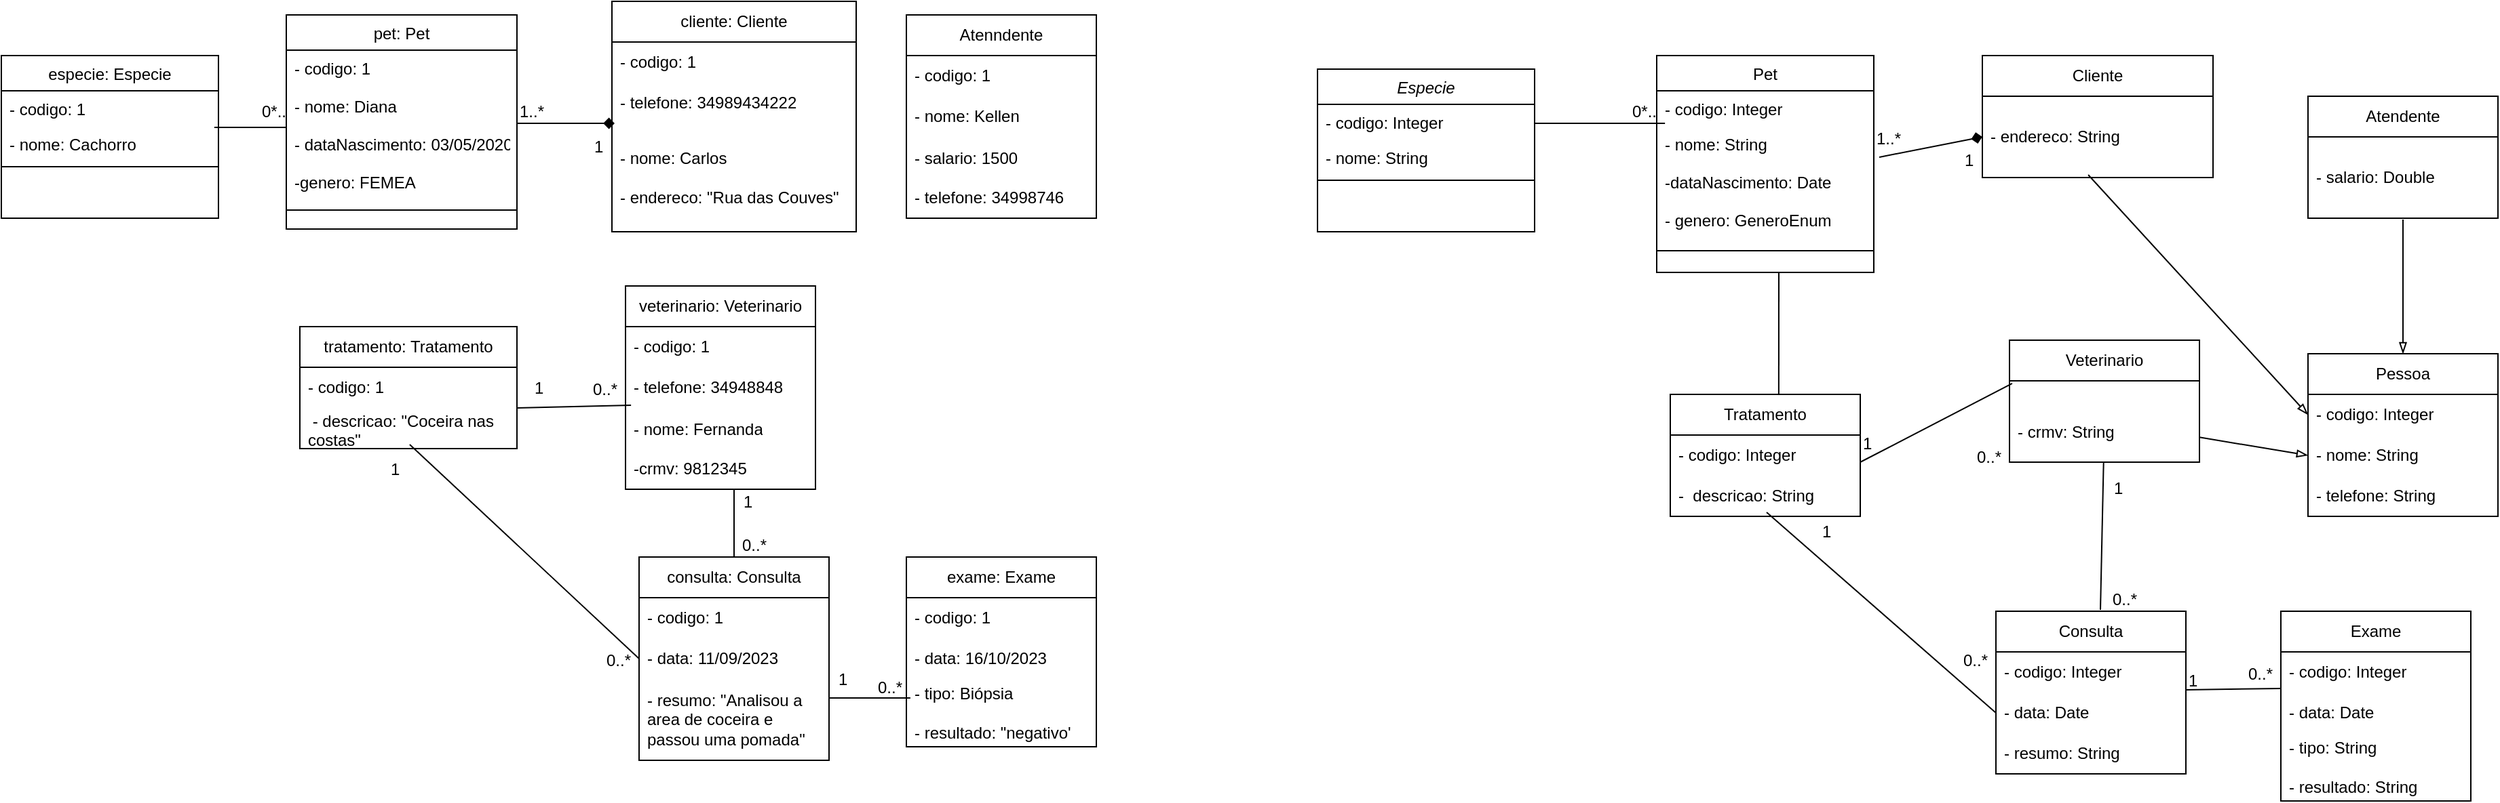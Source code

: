 <mxfile version="24.7.17">
  <diagram id="C5RBs43oDa-KdzZeNtuy" name="Page-1">
    <mxGraphModel dx="2868" dy="1544" grid="1" gridSize="10" guides="1" tooltips="1" connect="1" arrows="1" fold="1" page="1" pageScale="1" pageWidth="827" pageHeight="1169" math="0" shadow="0">
      <root>
        <mxCell id="WIyWlLk6GJQsqaUBKTNV-0" />
        <mxCell id="WIyWlLk6GJQsqaUBKTNV-1" parent="WIyWlLk6GJQsqaUBKTNV-0" />
        <mxCell id="zkfFHV4jXpPFQw0GAbJ--0" value="Especie" style="swimlane;fontStyle=2;align=center;verticalAlign=top;childLayout=stackLayout;horizontal=1;startSize=26;horizontalStack=0;resizeParent=1;resizeLast=0;collapsible=1;marginBottom=0;rounded=0;shadow=0;strokeWidth=1;" parent="WIyWlLk6GJQsqaUBKTNV-1" vertex="1">
          <mxGeometry x="1291" y="340" width="160" height="120" as="geometry">
            <mxRectangle x="230" y="140" width="160" height="26" as="alternateBounds" />
          </mxGeometry>
        </mxCell>
        <mxCell id="zkfFHV4jXpPFQw0GAbJ--1" value="- codigo: Integer " style="text;align=left;verticalAlign=top;spacingLeft=4;spacingRight=4;overflow=hidden;rotatable=0;points=[[0,0.5],[1,0.5]];portConstraint=eastwest;" parent="zkfFHV4jXpPFQw0GAbJ--0" vertex="1">
          <mxGeometry y="26" width="160" height="26" as="geometry" />
        </mxCell>
        <mxCell id="zkfFHV4jXpPFQw0GAbJ--2" value="- nome: String" style="text;align=left;verticalAlign=top;spacingLeft=4;spacingRight=4;overflow=hidden;rotatable=0;points=[[0,0.5],[1,0.5]];portConstraint=eastwest;rounded=0;shadow=0;html=0;" parent="zkfFHV4jXpPFQw0GAbJ--0" vertex="1">
          <mxGeometry y="52" width="160" height="26" as="geometry" />
        </mxCell>
        <mxCell id="zkfFHV4jXpPFQw0GAbJ--4" value="" style="line;html=1;strokeWidth=1;align=left;verticalAlign=middle;spacingTop=-1;spacingLeft=3;spacingRight=3;rotatable=0;labelPosition=right;points=[];portConstraint=eastwest;" parent="zkfFHV4jXpPFQw0GAbJ--0" vertex="1">
          <mxGeometry y="78" width="160" height="8" as="geometry" />
        </mxCell>
        <mxCell id="zkfFHV4jXpPFQw0GAbJ--6" value="Pet" style="swimlane;fontStyle=0;align=center;verticalAlign=top;childLayout=stackLayout;horizontal=1;startSize=26;horizontalStack=0;resizeParent=1;resizeLast=0;collapsible=1;marginBottom=0;rounded=0;shadow=0;strokeWidth=1;" parent="WIyWlLk6GJQsqaUBKTNV-1" vertex="1">
          <mxGeometry x="1541" y="330" width="160" height="160" as="geometry">
            <mxRectangle x="130" y="380" width="160" height="26" as="alternateBounds" />
          </mxGeometry>
        </mxCell>
        <mxCell id="zkfFHV4jXpPFQw0GAbJ--7" value="- codigo: Integer" style="text;align=left;verticalAlign=top;spacingLeft=4;spacingRight=4;overflow=hidden;rotatable=0;points=[[0,0.5],[1,0.5]];portConstraint=eastwest;" parent="zkfFHV4jXpPFQw0GAbJ--6" vertex="1">
          <mxGeometry y="26" width="160" height="26" as="geometry" />
        </mxCell>
        <mxCell id="zkfFHV4jXpPFQw0GAbJ--8" value="- nome: String&#xa;&#xa;-dataNascimento: Date&#xa;&#xa;- genero: GeneroEnum" style="text;align=left;verticalAlign=top;spacingLeft=4;spacingRight=4;overflow=hidden;rotatable=0;points=[[0,0.5],[1,0.5]];portConstraint=eastwest;rounded=0;shadow=0;html=0;" parent="zkfFHV4jXpPFQw0GAbJ--6" vertex="1">
          <mxGeometry y="52" width="160" height="88" as="geometry" />
        </mxCell>
        <mxCell id="zkfFHV4jXpPFQw0GAbJ--9" value="" style="line;html=1;strokeWidth=1;align=left;verticalAlign=middle;spacingTop=-1;spacingLeft=3;spacingRight=3;rotatable=0;labelPosition=right;points=[];portConstraint=eastwest;" parent="zkfFHV4jXpPFQw0GAbJ--6" vertex="1">
          <mxGeometry y="140" width="160" height="8" as="geometry" />
        </mxCell>
        <mxCell id="zkfFHV4jXpPFQw0GAbJ--13" value="pet: Pet" style="swimlane;fontStyle=0;align=center;verticalAlign=top;childLayout=stackLayout;horizontal=1;startSize=26;horizontalStack=0;resizeParent=1;resizeLast=0;collapsible=1;marginBottom=0;rounded=0;shadow=0;strokeWidth=1;" parent="WIyWlLk6GJQsqaUBKTNV-1" vertex="1">
          <mxGeometry x="531" y="300" width="170" height="158" as="geometry">
            <mxRectangle x="340" y="380" width="170" height="26" as="alternateBounds" />
          </mxGeometry>
        </mxCell>
        <mxCell id="zkfFHV4jXpPFQw0GAbJ--14" value="- codigo: 1&#xa;&#xa;- nome: Diana&#xa;&#xa;- dataNascimento: 03/05/2020&#xa;&#xa;-genero: FEMEA" style="text;align=left;verticalAlign=top;spacingLeft=4;spacingRight=4;overflow=hidden;rotatable=0;points=[[0,0.5],[1,0.5]];portConstraint=eastwest;" parent="zkfFHV4jXpPFQw0GAbJ--13" vertex="1">
          <mxGeometry y="26" width="170" height="114" as="geometry" />
        </mxCell>
        <mxCell id="zkfFHV4jXpPFQw0GAbJ--15" value="" style="line;html=1;strokeWidth=1;align=left;verticalAlign=middle;spacingTop=-1;spacingLeft=3;spacingRight=3;rotatable=0;labelPosition=right;points=[];portConstraint=eastwest;" parent="zkfFHV4jXpPFQw0GAbJ--13" vertex="1">
          <mxGeometry y="140" width="170" height="8" as="geometry" />
        </mxCell>
        <mxCell id="zkfFHV4jXpPFQw0GAbJ--17" value="especie: Especie" style="swimlane;fontStyle=0;align=center;verticalAlign=top;childLayout=stackLayout;horizontal=1;startSize=26;horizontalStack=0;resizeParent=1;resizeLast=0;collapsible=1;marginBottom=0;rounded=0;shadow=0;strokeWidth=1;" parent="WIyWlLk6GJQsqaUBKTNV-1" vertex="1">
          <mxGeometry x="321" y="330" width="160" height="120" as="geometry">
            <mxRectangle x="550" y="140" width="160" height="26" as="alternateBounds" />
          </mxGeometry>
        </mxCell>
        <mxCell id="zkfFHV4jXpPFQw0GAbJ--18" value="- codigo: 1" style="text;align=left;verticalAlign=top;spacingLeft=4;spacingRight=4;overflow=hidden;rotatable=0;points=[[0,0.5],[1,0.5]];portConstraint=eastwest;" parent="zkfFHV4jXpPFQw0GAbJ--17" vertex="1">
          <mxGeometry y="26" width="160" height="26" as="geometry" />
        </mxCell>
        <mxCell id="zkfFHV4jXpPFQw0GAbJ--19" value="- nome: Cachorro" style="text;align=left;verticalAlign=top;spacingLeft=4;spacingRight=4;overflow=hidden;rotatable=0;points=[[0,0.5],[1,0.5]];portConstraint=eastwest;rounded=0;shadow=0;html=0;" parent="zkfFHV4jXpPFQw0GAbJ--17" vertex="1">
          <mxGeometry y="52" width="160" height="26" as="geometry" />
        </mxCell>
        <mxCell id="zkfFHV4jXpPFQw0GAbJ--23" value="" style="line;html=1;strokeWidth=1;align=left;verticalAlign=middle;spacingTop=-1;spacingLeft=3;spacingRight=3;rotatable=0;labelPosition=right;points=[];portConstraint=eastwest;" parent="zkfFHV4jXpPFQw0GAbJ--17" vertex="1">
          <mxGeometry y="78" width="160" height="8" as="geometry" />
        </mxCell>
        <mxCell id="akVVTmRAwVwX4ofUZlia-5" value="" style="endArrow=none;html=1;rounded=0;entryX=0.038;entryY=0.923;entryDx=0;entryDy=0;entryPerimeter=0;" edge="1" parent="WIyWlLk6GJQsqaUBKTNV-1" target="zkfFHV4jXpPFQw0GAbJ--7">
          <mxGeometry width="50" height="50" relative="1" as="geometry">
            <mxPoint x="1451" y="380" as="sourcePoint" />
            <mxPoint x="1551" y="380" as="targetPoint" />
          </mxGeometry>
        </mxCell>
        <mxCell id="akVVTmRAwVwX4ofUZlia-6" value="0*.." style="resizable=0;align=left;verticalAlign=bottom;labelBackgroundColor=none;fontSize=12;" connectable="0" vertex="1" parent="WIyWlLk6GJQsqaUBKTNV-1">
          <mxGeometry x="1521" y="380" as="geometry" />
        </mxCell>
        <mxCell id="akVVTmRAwVwX4ofUZlia-7" value="Cliente" style="swimlane;fontStyle=0;childLayout=stackLayout;horizontal=1;startSize=30;horizontalStack=0;resizeParent=1;resizeParentMax=0;resizeLast=0;collapsible=1;marginBottom=0;whiteSpace=wrap;html=1;" vertex="1" parent="WIyWlLk6GJQsqaUBKTNV-1">
          <mxGeometry x="1781" y="330" width="170" height="90" as="geometry" />
        </mxCell>
        <mxCell id="akVVTmRAwVwX4ofUZlia-10" value="&lt;div&gt;- endereco: String&lt;/div&gt;" style="text;strokeColor=none;fillColor=none;align=left;verticalAlign=middle;spacingLeft=4;spacingRight=4;overflow=hidden;points=[[0,0.5],[1,0.5]];portConstraint=eastwest;rotatable=0;whiteSpace=wrap;html=1;" vertex="1" parent="akVVTmRAwVwX4ofUZlia-7">
          <mxGeometry y="30" width="170" height="60" as="geometry" />
        </mxCell>
        <mxCell id="akVVTmRAwVwX4ofUZlia-12" value="cliente: Cliente" style="swimlane;fontStyle=0;childLayout=stackLayout;horizontal=1;startSize=30;horizontalStack=0;resizeParent=1;resizeParentMax=0;resizeLast=0;collapsible=1;marginBottom=0;whiteSpace=wrap;html=1;" vertex="1" parent="WIyWlLk6GJQsqaUBKTNV-1">
          <mxGeometry x="771" y="290" width="180" height="170" as="geometry" />
        </mxCell>
        <mxCell id="akVVTmRAwVwX4ofUZlia-13" value="- codigo: 1" style="text;strokeColor=none;fillColor=none;align=left;verticalAlign=middle;spacingLeft=4;spacingRight=4;overflow=hidden;points=[[0,0.5],[1,0.5]];portConstraint=eastwest;rotatable=0;whiteSpace=wrap;html=1;" vertex="1" parent="akVVTmRAwVwX4ofUZlia-12">
          <mxGeometry y="30" width="180" height="30" as="geometry" />
        </mxCell>
        <mxCell id="akVVTmRAwVwX4ofUZlia-14" value="- telefone: 34989434222" style="text;strokeColor=none;fillColor=none;align=left;verticalAlign=middle;spacingLeft=4;spacingRight=4;overflow=hidden;points=[[0,0.5],[1,0.5]];portConstraint=eastwest;rotatable=0;whiteSpace=wrap;html=1;" vertex="1" parent="akVVTmRAwVwX4ofUZlia-12">
          <mxGeometry y="60" width="180" height="30" as="geometry" />
        </mxCell>
        <mxCell id="akVVTmRAwVwX4ofUZlia-15" value="- nome: Carlos&lt;div&gt;&lt;br&gt;&lt;/div&gt;&lt;div&gt;- endereco: &quot;Rua das Couves&quot;&lt;/div&gt;" style="text;strokeColor=none;fillColor=none;align=left;verticalAlign=middle;spacingLeft=4;spacingRight=4;overflow=hidden;points=[[0,0.5],[1,0.5]];portConstraint=eastwest;rotatable=0;whiteSpace=wrap;html=1;" vertex="1" parent="akVVTmRAwVwX4ofUZlia-12">
          <mxGeometry y="90" width="180" height="80" as="geometry" />
        </mxCell>
        <mxCell id="akVVTmRAwVwX4ofUZlia-21" value="1..*" style="resizable=0;align=left;verticalAlign=bottom;labelBackgroundColor=none;fontSize=12;" connectable="0" vertex="1" parent="WIyWlLk6GJQsqaUBKTNV-1">
          <mxGeometry x="1701" y="400" as="geometry" />
        </mxCell>
        <mxCell id="akVVTmRAwVwX4ofUZlia-22" value="1" style="resizable=0;align=left;verticalAlign=bottom;labelBackgroundColor=none;fontSize=12;" connectable="0" vertex="1" parent="WIyWlLk6GJQsqaUBKTNV-1">
          <mxGeometry x="1481" y="400" as="geometry">
            <mxPoint x="285" y="16" as="offset" />
          </mxGeometry>
        </mxCell>
        <mxCell id="akVVTmRAwVwX4ofUZlia-23" value="" style="endArrow=none;html=1;rounded=0;entryX=1.025;entryY=0.261;entryDx=0;entryDy=0;entryPerimeter=0;startArrow=diamond;startFill=1;exitX=0;exitY=0.5;exitDx=0;exitDy=0;" edge="1" parent="WIyWlLk6GJQsqaUBKTNV-1" source="akVVTmRAwVwX4ofUZlia-10" target="zkfFHV4jXpPFQw0GAbJ--8">
          <mxGeometry width="50" height="50" relative="1" as="geometry">
            <mxPoint x="1781" y="375" as="sourcePoint" />
            <mxPoint x="1751" y="340" as="targetPoint" />
          </mxGeometry>
        </mxCell>
        <mxCell id="akVVTmRAwVwX4ofUZlia-24" value="Tratamento" style="swimlane;fontStyle=0;childLayout=stackLayout;horizontal=1;startSize=30;horizontalStack=0;resizeParent=1;resizeParentMax=0;resizeLast=0;collapsible=1;marginBottom=0;whiteSpace=wrap;html=1;" vertex="1" parent="WIyWlLk6GJQsqaUBKTNV-1">
          <mxGeometry x="1551" y="580" width="140" height="90" as="geometry" />
        </mxCell>
        <mxCell id="akVVTmRAwVwX4ofUZlia-25" value="- codigo: Integer" style="text;strokeColor=none;fillColor=none;align=left;verticalAlign=middle;spacingLeft=4;spacingRight=4;overflow=hidden;points=[[0,0.5],[1,0.5]];portConstraint=eastwest;rotatable=0;whiteSpace=wrap;html=1;" vertex="1" parent="akVVTmRAwVwX4ofUZlia-24">
          <mxGeometry y="30" width="140" height="30" as="geometry" />
        </mxCell>
        <mxCell id="akVVTmRAwVwX4ofUZlia-26" value="-&amp;nbsp; descricao: String" style="text;strokeColor=none;fillColor=none;align=left;verticalAlign=middle;spacingLeft=4;spacingRight=4;overflow=hidden;points=[[0,0.5],[1,0.5]];portConstraint=eastwest;rotatable=0;whiteSpace=wrap;html=1;" vertex="1" parent="akVVTmRAwVwX4ofUZlia-24">
          <mxGeometry y="60" width="140" height="30" as="geometry" />
        </mxCell>
        <mxCell id="akVVTmRAwVwX4ofUZlia-28" value="tratamento: Tratamento" style="swimlane;fontStyle=0;childLayout=stackLayout;horizontal=1;startSize=30;horizontalStack=0;resizeParent=1;resizeParentMax=0;resizeLast=0;collapsible=1;marginBottom=0;whiteSpace=wrap;html=1;" vertex="1" parent="WIyWlLk6GJQsqaUBKTNV-1">
          <mxGeometry x="541" y="530" width="160" height="90" as="geometry" />
        </mxCell>
        <mxCell id="akVVTmRAwVwX4ofUZlia-29" value="- codigo: 1" style="text;strokeColor=none;fillColor=none;align=left;verticalAlign=middle;spacingLeft=4;spacingRight=4;overflow=hidden;points=[[0,0.5],[1,0.5]];portConstraint=eastwest;rotatable=0;whiteSpace=wrap;html=1;" vertex="1" parent="akVVTmRAwVwX4ofUZlia-28">
          <mxGeometry y="30" width="160" height="30" as="geometry" />
        </mxCell>
        <mxCell id="akVVTmRAwVwX4ofUZlia-30" value="&amp;nbsp;- descricao: &quot;Coceira nas costas&quot;" style="text;strokeColor=none;fillColor=none;align=left;verticalAlign=middle;spacingLeft=4;spacingRight=4;overflow=hidden;points=[[0,0.5],[1,0.5]];portConstraint=eastwest;rotatable=0;whiteSpace=wrap;html=1;" vertex="1" parent="akVVTmRAwVwX4ofUZlia-28">
          <mxGeometry y="60" width="160" height="30" as="geometry" />
        </mxCell>
        <mxCell id="akVVTmRAwVwX4ofUZlia-36" value="" style="endArrow=none;html=1;rounded=0;exitX=0.571;exitY=0;exitDx=0;exitDy=0;exitPerimeter=0;" edge="1" parent="WIyWlLk6GJQsqaUBKTNV-1" source="akVVTmRAwVwX4ofUZlia-24">
          <mxGeometry width="50" height="50" relative="1" as="geometry">
            <mxPoint x="1581" y="540" as="sourcePoint" />
            <mxPoint x="1631" y="490" as="targetPoint" />
          </mxGeometry>
        </mxCell>
        <mxCell id="akVVTmRAwVwX4ofUZlia-37" value="1" style="resizable=0;align=left;verticalAlign=bottom;labelBackgroundColor=none;fontSize=12;" connectable="0" vertex="1" parent="WIyWlLk6GJQsqaUBKTNV-1">
          <mxGeometry x="1691" y="625" as="geometry" />
        </mxCell>
        <mxCell id="akVVTmRAwVwX4ofUZlia-38" value="0..*" style="resizable=0;align=left;verticalAlign=bottom;labelBackgroundColor=none;fontSize=12;" connectable="0" vertex="1" parent="WIyWlLk6GJQsqaUBKTNV-1">
          <mxGeometry x="1851" y="520" as="geometry">
            <mxPoint x="-76" y="115" as="offset" />
          </mxGeometry>
        </mxCell>
        <mxCell id="akVVTmRAwVwX4ofUZlia-39" value="Consulta" style="swimlane;fontStyle=0;childLayout=stackLayout;horizontal=1;startSize=30;horizontalStack=0;resizeParent=1;resizeParentMax=0;resizeLast=0;collapsible=1;marginBottom=0;whiteSpace=wrap;html=1;" vertex="1" parent="WIyWlLk6GJQsqaUBKTNV-1">
          <mxGeometry x="1791" y="740" width="140" height="120" as="geometry" />
        </mxCell>
        <mxCell id="akVVTmRAwVwX4ofUZlia-40" value="- codigo: Integer" style="text;strokeColor=none;fillColor=none;align=left;verticalAlign=middle;spacingLeft=4;spacingRight=4;overflow=hidden;points=[[0,0.5],[1,0.5]];portConstraint=eastwest;rotatable=0;whiteSpace=wrap;html=1;" vertex="1" parent="akVVTmRAwVwX4ofUZlia-39">
          <mxGeometry y="30" width="140" height="30" as="geometry" />
        </mxCell>
        <mxCell id="akVVTmRAwVwX4ofUZlia-41" value="- data: Date" style="text;strokeColor=none;fillColor=none;align=left;verticalAlign=middle;spacingLeft=4;spacingRight=4;overflow=hidden;points=[[0,0.5],[1,0.5]];portConstraint=eastwest;rotatable=0;whiteSpace=wrap;html=1;" vertex="1" parent="akVVTmRAwVwX4ofUZlia-39">
          <mxGeometry y="60" width="140" height="30" as="geometry" />
        </mxCell>
        <mxCell id="akVVTmRAwVwX4ofUZlia-42" value="- resumo: String" style="text;strokeColor=none;fillColor=none;align=left;verticalAlign=middle;spacingLeft=4;spacingRight=4;overflow=hidden;points=[[0,0.5],[1,0.5]];portConstraint=eastwest;rotatable=0;whiteSpace=wrap;html=1;" vertex="1" parent="akVVTmRAwVwX4ofUZlia-39">
          <mxGeometry y="90" width="140" height="30" as="geometry" />
        </mxCell>
        <mxCell id="akVVTmRAwVwX4ofUZlia-43" value="Veterinario" style="swimlane;fontStyle=0;childLayout=stackLayout;horizontal=1;startSize=30;horizontalStack=0;resizeParent=1;resizeParentMax=0;resizeLast=0;collapsible=1;marginBottom=0;whiteSpace=wrap;html=1;" vertex="1" parent="WIyWlLk6GJQsqaUBKTNV-1">
          <mxGeometry x="1801" y="540" width="140" height="90" as="geometry" />
        </mxCell>
        <mxCell id="akVVTmRAwVwX4ofUZlia-46" value="&lt;div&gt;&lt;br&gt;&lt;/div&gt;&lt;div&gt;- crmv: String&amp;nbsp;&lt;/div&gt;" style="text;strokeColor=none;fillColor=none;align=left;verticalAlign=middle;spacingLeft=4;spacingRight=4;overflow=hidden;points=[[0,0.5],[1,0.5]];portConstraint=eastwest;rotatable=0;whiteSpace=wrap;html=1;" vertex="1" parent="akVVTmRAwVwX4ofUZlia-43">
          <mxGeometry y="30" width="140" height="60" as="geometry" />
        </mxCell>
        <mxCell id="akVVTmRAwVwX4ofUZlia-47" value="consulta: Consulta" style="swimlane;fontStyle=0;childLayout=stackLayout;horizontal=1;startSize=30;horizontalStack=0;resizeParent=1;resizeParentMax=0;resizeLast=0;collapsible=1;marginBottom=0;whiteSpace=wrap;html=1;" vertex="1" parent="WIyWlLk6GJQsqaUBKTNV-1">
          <mxGeometry x="791" y="700" width="140" height="150" as="geometry" />
        </mxCell>
        <mxCell id="akVVTmRAwVwX4ofUZlia-48" value="- codigo: 1" style="text;strokeColor=none;fillColor=none;align=left;verticalAlign=middle;spacingLeft=4;spacingRight=4;overflow=hidden;points=[[0,0.5],[1,0.5]];portConstraint=eastwest;rotatable=0;whiteSpace=wrap;html=1;" vertex="1" parent="akVVTmRAwVwX4ofUZlia-47">
          <mxGeometry y="30" width="140" height="30" as="geometry" />
        </mxCell>
        <mxCell id="akVVTmRAwVwX4ofUZlia-49" value="- data: 11/09/2023" style="text;strokeColor=none;fillColor=none;align=left;verticalAlign=middle;spacingLeft=4;spacingRight=4;overflow=hidden;points=[[0,0.5],[1,0.5]];portConstraint=eastwest;rotatable=0;whiteSpace=wrap;html=1;" vertex="1" parent="akVVTmRAwVwX4ofUZlia-47">
          <mxGeometry y="60" width="140" height="30" as="geometry" />
        </mxCell>
        <mxCell id="akVVTmRAwVwX4ofUZlia-50" value="- resumo: &quot;Analisou a area de coceira e passou uma pomada&quot;" style="text;strokeColor=none;fillColor=none;align=left;verticalAlign=middle;spacingLeft=4;spacingRight=4;overflow=hidden;points=[[0,0.5],[1,0.5]];portConstraint=eastwest;rotatable=0;whiteSpace=wrap;html=1;" vertex="1" parent="akVVTmRAwVwX4ofUZlia-47">
          <mxGeometry y="90" width="140" height="60" as="geometry" />
        </mxCell>
        <mxCell id="akVVTmRAwVwX4ofUZlia-51" value="veterinario: Veterinario" style="swimlane;fontStyle=0;childLayout=stackLayout;horizontal=1;startSize=30;horizontalStack=0;resizeParent=1;resizeParentMax=0;resizeLast=0;collapsible=1;marginBottom=0;whiteSpace=wrap;html=1;" vertex="1" parent="WIyWlLk6GJQsqaUBKTNV-1">
          <mxGeometry x="781" y="500" width="140" height="150" as="geometry" />
        </mxCell>
        <mxCell id="akVVTmRAwVwX4ofUZlia-52" value="- codigo: 1" style="text;strokeColor=none;fillColor=none;align=left;verticalAlign=middle;spacingLeft=4;spacingRight=4;overflow=hidden;points=[[0,0.5],[1,0.5]];portConstraint=eastwest;rotatable=0;whiteSpace=wrap;html=1;" vertex="1" parent="akVVTmRAwVwX4ofUZlia-51">
          <mxGeometry y="30" width="140" height="30" as="geometry" />
        </mxCell>
        <mxCell id="akVVTmRAwVwX4ofUZlia-53" value="- telefone: 34948848" style="text;strokeColor=none;fillColor=none;align=left;verticalAlign=middle;spacingLeft=4;spacingRight=4;overflow=hidden;points=[[0,0.5],[1,0.5]];portConstraint=eastwest;rotatable=0;whiteSpace=wrap;html=1;" vertex="1" parent="akVVTmRAwVwX4ofUZlia-51">
          <mxGeometry y="60" width="140" height="30" as="geometry" />
        </mxCell>
        <mxCell id="akVVTmRAwVwX4ofUZlia-54" value="- nome: Fernanda&lt;div&gt;&lt;br&gt;&lt;/div&gt;&lt;div&gt;-crmv: 9812345&lt;/div&gt;" style="text;strokeColor=none;fillColor=none;align=left;verticalAlign=middle;spacingLeft=4;spacingRight=4;overflow=hidden;points=[[0,0.5],[1,0.5]];portConstraint=eastwest;rotatable=0;whiteSpace=wrap;html=1;" vertex="1" parent="akVVTmRAwVwX4ofUZlia-51">
          <mxGeometry y="90" width="140" height="60" as="geometry" />
        </mxCell>
        <mxCell id="akVVTmRAwVwX4ofUZlia-55" value="" style="endArrow=none;html=1;rounded=0;entryX=0.014;entryY=0.033;entryDx=0;entryDy=0;entryPerimeter=0;" edge="1" parent="WIyWlLk6GJQsqaUBKTNV-1" target="akVVTmRAwVwX4ofUZlia-46">
          <mxGeometry width="50" height="50" relative="1" as="geometry">
            <mxPoint x="1691" y="630" as="sourcePoint" />
            <mxPoint x="1741" y="580" as="targetPoint" />
          </mxGeometry>
        </mxCell>
        <mxCell id="akVVTmRAwVwX4ofUZlia-58" value="" style="endArrow=none;html=1;rounded=0;exitX=0.55;exitY=-0.008;exitDx=0;exitDy=0;exitPerimeter=0;" edge="1" parent="WIyWlLk6GJQsqaUBKTNV-1" source="akVVTmRAwVwX4ofUZlia-39" target="akVVTmRAwVwX4ofUZlia-46">
          <mxGeometry width="50" height="50" relative="1" as="geometry">
            <mxPoint x="1864" y="750" as="sourcePoint" />
            <mxPoint x="1911" y="740" as="targetPoint" />
          </mxGeometry>
        </mxCell>
        <mxCell id="akVVTmRAwVwX4ofUZlia-59" value="" style="endArrow=none;html=1;rounded=0;entryX=0;entryY=0.5;entryDx=0;entryDy=0;" edge="1" parent="WIyWlLk6GJQsqaUBKTNV-1" target="akVVTmRAwVwX4ofUZlia-41">
          <mxGeometry width="50" height="50" relative="1" as="geometry">
            <mxPoint x="1622" y="667" as="sourcePoint" />
            <mxPoint x="1771" y="690" as="targetPoint" />
          </mxGeometry>
        </mxCell>
        <mxCell id="akVVTmRAwVwX4ofUZlia-60" value="Exame" style="swimlane;fontStyle=0;childLayout=stackLayout;horizontal=1;startSize=30;horizontalStack=0;resizeParent=1;resizeParentMax=0;resizeLast=0;collapsible=1;marginBottom=0;whiteSpace=wrap;html=1;" vertex="1" parent="WIyWlLk6GJQsqaUBKTNV-1">
          <mxGeometry x="2001" y="740" width="140" height="140" as="geometry" />
        </mxCell>
        <mxCell id="akVVTmRAwVwX4ofUZlia-61" value="- codigo: Integer" style="text;strokeColor=none;fillColor=none;align=left;verticalAlign=middle;spacingLeft=4;spacingRight=4;overflow=hidden;points=[[0,0.5],[1,0.5]];portConstraint=eastwest;rotatable=0;whiteSpace=wrap;html=1;" vertex="1" parent="akVVTmRAwVwX4ofUZlia-60">
          <mxGeometry y="30" width="140" height="30" as="geometry" />
        </mxCell>
        <mxCell id="akVVTmRAwVwX4ofUZlia-62" value="- data: Date" style="text;strokeColor=none;fillColor=none;align=left;verticalAlign=middle;spacingLeft=4;spacingRight=4;overflow=hidden;points=[[0,0.5],[1,0.5]];portConstraint=eastwest;rotatable=0;whiteSpace=wrap;html=1;" vertex="1" parent="akVVTmRAwVwX4ofUZlia-60">
          <mxGeometry y="60" width="140" height="30" as="geometry" />
        </mxCell>
        <mxCell id="akVVTmRAwVwX4ofUZlia-63" value="- tipo: String&lt;div&gt;&lt;br&gt;&lt;/div&gt;&lt;div&gt;- resultado: String&lt;/div&gt;" style="text;strokeColor=none;fillColor=none;align=left;verticalAlign=middle;spacingLeft=4;spacingRight=4;overflow=hidden;points=[[0,0.5],[1,0.5]];portConstraint=eastwest;rotatable=0;whiteSpace=wrap;html=1;" vertex="1" parent="akVVTmRAwVwX4ofUZlia-60">
          <mxGeometry y="90" width="140" height="50" as="geometry" />
        </mxCell>
        <mxCell id="akVVTmRAwVwX4ofUZlia-64" value="exame: Exame" style="swimlane;fontStyle=0;childLayout=stackLayout;horizontal=1;startSize=30;horizontalStack=0;resizeParent=1;resizeParentMax=0;resizeLast=0;collapsible=1;marginBottom=0;whiteSpace=wrap;html=1;" vertex="1" parent="WIyWlLk6GJQsqaUBKTNV-1">
          <mxGeometry x="988" y="700" width="140" height="140" as="geometry" />
        </mxCell>
        <mxCell id="akVVTmRAwVwX4ofUZlia-65" value="- codigo: 1" style="text;strokeColor=none;fillColor=none;align=left;verticalAlign=middle;spacingLeft=4;spacingRight=4;overflow=hidden;points=[[0,0.5],[1,0.5]];portConstraint=eastwest;rotatable=0;whiteSpace=wrap;html=1;" vertex="1" parent="akVVTmRAwVwX4ofUZlia-64">
          <mxGeometry y="30" width="140" height="30" as="geometry" />
        </mxCell>
        <mxCell id="akVVTmRAwVwX4ofUZlia-66" value="- data: 16/10/2023" style="text;strokeColor=none;fillColor=none;align=left;verticalAlign=middle;spacingLeft=4;spacingRight=4;overflow=hidden;points=[[0,0.5],[1,0.5]];portConstraint=eastwest;rotatable=0;whiteSpace=wrap;html=1;" vertex="1" parent="akVVTmRAwVwX4ofUZlia-64">
          <mxGeometry y="60" width="140" height="30" as="geometry" />
        </mxCell>
        <mxCell id="akVVTmRAwVwX4ofUZlia-67" value="- tipo: Biópsia&lt;div&gt;&lt;br&gt;&lt;/div&gt;&lt;div&gt;- resultado: &quot;negativo&#39;&lt;/div&gt;" style="text;strokeColor=none;fillColor=none;align=left;verticalAlign=middle;spacingLeft=4;spacingRight=4;overflow=hidden;points=[[0,0.5],[1,0.5]];portConstraint=eastwest;rotatable=0;whiteSpace=wrap;html=1;" vertex="1" parent="akVVTmRAwVwX4ofUZlia-64">
          <mxGeometry y="90" width="140" height="50" as="geometry" />
        </mxCell>
        <mxCell id="akVVTmRAwVwX4ofUZlia-68" value="" style="endArrow=none;html=1;rounded=0;exitX=1;exitY=-0.067;exitDx=0;exitDy=0;exitPerimeter=0;entryX=0;entryY=0.9;entryDx=0;entryDy=0;entryPerimeter=0;" edge="1" parent="WIyWlLk6GJQsqaUBKTNV-1" source="akVVTmRAwVwX4ofUZlia-41" target="akVVTmRAwVwX4ofUZlia-61">
          <mxGeometry width="50" height="50" relative="1" as="geometry">
            <mxPoint x="2051" y="740" as="sourcePoint" />
            <mxPoint x="2101" y="690" as="targetPoint" />
          </mxGeometry>
        </mxCell>
        <mxCell id="akVVTmRAwVwX4ofUZlia-69" value="1" style="resizable=0;align=left;verticalAlign=bottom;labelBackgroundColor=none;fontSize=12;" connectable="0" vertex="1" parent="WIyWlLk6GJQsqaUBKTNV-1">
          <mxGeometry x="1661" y="690" as="geometry" />
        </mxCell>
        <mxCell id="akVVTmRAwVwX4ofUZlia-70" value="1" style="resizable=0;align=left;verticalAlign=bottom;labelBackgroundColor=none;fontSize=12;" connectable="0" vertex="1" parent="WIyWlLk6GJQsqaUBKTNV-1">
          <mxGeometry x="1671" y="650" as="geometry">
            <mxPoint x="205" y="8" as="offset" />
          </mxGeometry>
        </mxCell>
        <mxCell id="akVVTmRAwVwX4ofUZlia-71" value="0..*" style="resizable=0;align=left;verticalAlign=bottom;labelBackgroundColor=none;fontSize=12;" connectable="0" vertex="1" parent="WIyWlLk6GJQsqaUBKTNV-1">
          <mxGeometry x="1841" y="670" as="geometry">
            <mxPoint x="-76" y="115" as="offset" />
          </mxGeometry>
        </mxCell>
        <mxCell id="akVVTmRAwVwX4ofUZlia-72" value="0..*" style="resizable=0;align=left;verticalAlign=bottom;labelBackgroundColor=none;fontSize=12;" connectable="0" vertex="1" parent="WIyWlLk6GJQsqaUBKTNV-1">
          <mxGeometry x="1951" y="625" as="geometry">
            <mxPoint x="-76" y="115" as="offset" />
          </mxGeometry>
        </mxCell>
        <mxCell id="akVVTmRAwVwX4ofUZlia-73" value="0..*" style="resizable=0;align=left;verticalAlign=bottom;labelBackgroundColor=none;fontSize=12;" connectable="0" vertex="1" parent="WIyWlLk6GJQsqaUBKTNV-1">
          <mxGeometry x="2051" y="680" as="geometry">
            <mxPoint x="-76" y="115" as="offset" />
          </mxGeometry>
        </mxCell>
        <mxCell id="akVVTmRAwVwX4ofUZlia-74" value="1" style="resizable=0;align=left;verticalAlign=bottom;labelBackgroundColor=none;fontSize=12;" connectable="0" vertex="1" parent="WIyWlLk6GJQsqaUBKTNV-1">
          <mxGeometry x="1931" y="800" as="geometry" />
        </mxCell>
        <mxCell id="akVVTmRAwVwX4ofUZlia-75" value="Atendente" style="swimlane;fontStyle=0;childLayout=stackLayout;horizontal=1;startSize=30;horizontalStack=0;resizeParent=1;resizeParentMax=0;resizeLast=0;collapsible=1;marginBottom=0;whiteSpace=wrap;html=1;" vertex="1" parent="WIyWlLk6GJQsqaUBKTNV-1">
          <mxGeometry x="2021" y="360" width="140" height="90" as="geometry" />
        </mxCell>
        <mxCell id="akVVTmRAwVwX4ofUZlia-84" value="" style="endArrow=blockThin;html=1;rounded=0;entryX=0.5;entryY=0;entryDx=0;entryDy=0;endFill=0;" edge="1" parent="akVVTmRAwVwX4ofUZlia-75" target="akVVTmRAwVwX4ofUZlia-79">
          <mxGeometry width="50" height="50" relative="1" as="geometry">
            <mxPoint x="70" y="91" as="sourcePoint" />
            <mxPoint x="120" y="41" as="targetPoint" />
          </mxGeometry>
        </mxCell>
        <mxCell id="akVVTmRAwVwX4ofUZlia-76" value="- salario: Double" style="text;strokeColor=none;fillColor=none;align=left;verticalAlign=middle;spacingLeft=4;spacingRight=4;overflow=hidden;points=[[0,0.5],[1,0.5]];portConstraint=eastwest;rotatable=0;whiteSpace=wrap;html=1;" vertex="1" parent="akVVTmRAwVwX4ofUZlia-75">
          <mxGeometry y="30" width="140" height="60" as="geometry" />
        </mxCell>
        <mxCell id="akVVTmRAwVwX4ofUZlia-79" value="Pessoa" style="swimlane;fontStyle=0;childLayout=stackLayout;horizontal=1;startSize=30;horizontalStack=0;resizeParent=1;resizeParentMax=0;resizeLast=0;collapsible=1;marginBottom=0;whiteSpace=wrap;html=1;" vertex="1" parent="WIyWlLk6GJQsqaUBKTNV-1">
          <mxGeometry x="2021" y="550" width="140" height="120" as="geometry" />
        </mxCell>
        <mxCell id="akVVTmRAwVwX4ofUZlia-80" value="- codigo: Integer" style="text;strokeColor=none;fillColor=none;align=left;verticalAlign=middle;spacingLeft=4;spacingRight=4;overflow=hidden;points=[[0,0.5],[1,0.5]];portConstraint=eastwest;rotatable=0;whiteSpace=wrap;html=1;" vertex="1" parent="akVVTmRAwVwX4ofUZlia-79">
          <mxGeometry y="30" width="140" height="30" as="geometry" />
        </mxCell>
        <mxCell id="akVVTmRAwVwX4ofUZlia-81" value="- nome: String" style="text;strokeColor=none;fillColor=none;align=left;verticalAlign=middle;spacingLeft=4;spacingRight=4;overflow=hidden;points=[[0,0.5],[1,0.5]];portConstraint=eastwest;rotatable=0;whiteSpace=wrap;html=1;" vertex="1" parent="akVVTmRAwVwX4ofUZlia-79">
          <mxGeometry y="60" width="140" height="30" as="geometry" />
        </mxCell>
        <mxCell id="akVVTmRAwVwX4ofUZlia-82" value="- telefone: String" style="text;strokeColor=none;fillColor=none;align=left;verticalAlign=middle;spacingLeft=4;spacingRight=4;overflow=hidden;points=[[0,0.5],[1,0.5]];portConstraint=eastwest;rotatable=0;whiteSpace=wrap;html=1;" vertex="1" parent="akVVTmRAwVwX4ofUZlia-79">
          <mxGeometry y="90" width="140" height="30" as="geometry" />
        </mxCell>
        <mxCell id="akVVTmRAwVwX4ofUZlia-85" value="" style="endArrow=blockThin;html=1;rounded=0;entryX=0;entryY=0.5;entryDx=0;entryDy=0;endFill=0;" edge="1" parent="WIyWlLk6GJQsqaUBKTNV-1" source="akVVTmRAwVwX4ofUZlia-46" target="akVVTmRAwVwX4ofUZlia-81">
          <mxGeometry width="50" height="50" relative="1" as="geometry">
            <mxPoint x="1941" y="630" as="sourcePoint" />
            <mxPoint x="1991" y="580" as="targetPoint" />
          </mxGeometry>
        </mxCell>
        <mxCell id="akVVTmRAwVwX4ofUZlia-86" value="Atenndente" style="swimlane;fontStyle=0;childLayout=stackLayout;horizontal=1;startSize=30;horizontalStack=0;resizeParent=1;resizeParentMax=0;resizeLast=0;collapsible=1;marginBottom=0;whiteSpace=wrap;html=1;" vertex="1" parent="WIyWlLk6GJQsqaUBKTNV-1">
          <mxGeometry x="988" y="300" width="140" height="150" as="geometry" />
        </mxCell>
        <mxCell id="akVVTmRAwVwX4ofUZlia-87" value="- codigo: 1" style="text;strokeColor=none;fillColor=none;align=left;verticalAlign=middle;spacingLeft=4;spacingRight=4;overflow=hidden;points=[[0,0.5],[1,0.5]];portConstraint=eastwest;rotatable=0;whiteSpace=wrap;html=1;" vertex="1" parent="akVVTmRAwVwX4ofUZlia-86">
          <mxGeometry y="30" width="140" height="30" as="geometry" />
        </mxCell>
        <mxCell id="akVVTmRAwVwX4ofUZlia-88" value="- nome: Kellen" style="text;strokeColor=none;fillColor=none;align=left;verticalAlign=middle;spacingLeft=4;spacingRight=4;overflow=hidden;points=[[0,0.5],[1,0.5]];portConstraint=eastwest;rotatable=0;whiteSpace=wrap;html=1;" vertex="1" parent="akVVTmRAwVwX4ofUZlia-86">
          <mxGeometry y="60" width="140" height="30" as="geometry" />
        </mxCell>
        <mxCell id="akVVTmRAwVwX4ofUZlia-89" value="- salario: 1500&lt;div&gt;&lt;br&gt;&lt;/div&gt;&lt;div&gt;- telefone: 34998746&lt;/div&gt;" style="text;strokeColor=none;fillColor=none;align=left;verticalAlign=middle;spacingLeft=4;spacingRight=4;overflow=hidden;points=[[0,0.5],[1,0.5]];portConstraint=eastwest;rotatable=0;whiteSpace=wrap;html=1;" vertex="1" parent="akVVTmRAwVwX4ofUZlia-86">
          <mxGeometry y="90" width="140" height="60" as="geometry" />
        </mxCell>
        <mxCell id="akVVTmRAwVwX4ofUZlia-90" value="" style="endArrow=none;html=1;rounded=0;exitX=0.981;exitY=0.038;exitDx=0;exitDy=0;exitPerimeter=0;" edge="1" parent="WIyWlLk6GJQsqaUBKTNV-1" source="zkfFHV4jXpPFQw0GAbJ--19" target="zkfFHV4jXpPFQw0GAbJ--14">
          <mxGeometry width="50" height="50" relative="1" as="geometry">
            <mxPoint x="481" y="404" as="sourcePoint" />
            <mxPoint x="531" y="354" as="targetPoint" />
          </mxGeometry>
        </mxCell>
        <mxCell id="akVVTmRAwVwX4ofUZlia-91" value="" style="endArrow=diamond;html=1;rounded=0;entryX=0.011;entryY=0;entryDx=0;entryDy=0;entryPerimeter=0;endFill=1;" edge="1" parent="WIyWlLk6GJQsqaUBKTNV-1" target="akVVTmRAwVwX4ofUZlia-15">
          <mxGeometry width="50" height="50" relative="1" as="geometry">
            <mxPoint x="701" y="380" as="sourcePoint" />
            <mxPoint x="751" y="330" as="targetPoint" />
          </mxGeometry>
        </mxCell>
        <mxCell id="akVVTmRAwVwX4ofUZlia-92" value="" style="endArrow=none;html=1;rounded=0;entryX=0.029;entryY=-0.033;entryDx=0;entryDy=0;entryPerimeter=0;" edge="1" parent="WIyWlLk6GJQsqaUBKTNV-1" target="akVVTmRAwVwX4ofUZlia-54">
          <mxGeometry width="50" height="50" relative="1" as="geometry">
            <mxPoint x="701" y="590" as="sourcePoint" />
            <mxPoint x="751" y="540" as="targetPoint" />
          </mxGeometry>
        </mxCell>
        <mxCell id="akVVTmRAwVwX4ofUZlia-93" value="" style="endArrow=none;html=1;rounded=0;exitX=0;exitY=0.5;exitDx=0;exitDy=0;entryX=0.506;entryY=0.9;entryDx=0;entryDy=0;entryPerimeter=0;" edge="1" parent="WIyWlLk6GJQsqaUBKTNV-1" source="akVVTmRAwVwX4ofUZlia-49" target="akVVTmRAwVwX4ofUZlia-30">
          <mxGeometry width="50" height="50" relative="1" as="geometry">
            <mxPoint x="571" y="670" as="sourcePoint" />
            <mxPoint x="621" y="620" as="targetPoint" />
          </mxGeometry>
        </mxCell>
        <mxCell id="akVVTmRAwVwX4ofUZlia-94" value="" style="endArrow=none;html=1;rounded=0;" edge="1" parent="WIyWlLk6GJQsqaUBKTNV-1">
          <mxGeometry width="50" height="50" relative="1" as="geometry">
            <mxPoint x="861" y="700" as="sourcePoint" />
            <mxPoint x="861" y="650" as="targetPoint" />
          </mxGeometry>
        </mxCell>
        <mxCell id="akVVTmRAwVwX4ofUZlia-96" value="" style="endArrow=none;html=1;rounded=0;entryX=0.021;entryY=0.28;entryDx=0;entryDy=0;entryPerimeter=0;" edge="1" parent="WIyWlLk6GJQsqaUBKTNV-1" target="akVVTmRAwVwX4ofUZlia-67">
          <mxGeometry width="50" height="50" relative="1" as="geometry">
            <mxPoint x="931" y="804" as="sourcePoint" />
            <mxPoint x="981" y="740" as="targetPoint" />
          </mxGeometry>
        </mxCell>
        <mxCell id="akVVTmRAwVwX4ofUZlia-97" value="0*.." style="resizable=0;align=left;verticalAlign=bottom;labelBackgroundColor=none;fontSize=12;" connectable="0" vertex="1" parent="WIyWlLk6GJQsqaUBKTNV-1">
          <mxGeometry x="511" y="380" as="geometry" />
        </mxCell>
        <mxCell id="akVVTmRAwVwX4ofUZlia-98" value="1..*" style="resizable=0;align=left;verticalAlign=bottom;labelBackgroundColor=none;fontSize=12;" connectable="0" vertex="1" parent="WIyWlLk6GJQsqaUBKTNV-1">
          <mxGeometry x="701" y="380" as="geometry" />
        </mxCell>
        <mxCell id="akVVTmRAwVwX4ofUZlia-100" value="1" style="resizable=0;align=left;verticalAlign=bottom;labelBackgroundColor=none;fontSize=12;" connectable="0" vertex="1" parent="WIyWlLk6GJQsqaUBKTNV-1">
          <mxGeometry x="471" y="390" as="geometry">
            <mxPoint x="285" y="16" as="offset" />
          </mxGeometry>
        </mxCell>
        <mxCell id="akVVTmRAwVwX4ofUZlia-83" value="" style="endArrow=blockThin;html=1;rounded=0;entryX=0;entryY=0.5;entryDx=0;entryDy=0;endFill=0;exitX=0.459;exitY=0.967;exitDx=0;exitDy=0;exitPerimeter=0;" edge="1" parent="WIyWlLk6GJQsqaUBKTNV-1" source="akVVTmRAwVwX4ofUZlia-10" target="akVVTmRAwVwX4ofUZlia-80">
          <mxGeometry width="50" height="50" relative="1" as="geometry">
            <mxPoint x="1871" y="480" as="sourcePoint" />
            <mxPoint x="1921" y="430" as="targetPoint" />
          </mxGeometry>
        </mxCell>
        <mxCell id="akVVTmRAwVwX4ofUZlia-101" value="1" style="resizable=0;align=left;verticalAlign=bottom;labelBackgroundColor=none;fontSize=12;" connectable="0" vertex="1" parent="WIyWlLk6GJQsqaUBKTNV-1">
          <mxGeometry x="1701" y="635" as="geometry">
            <mxPoint x="-989" y="-51" as="offset" />
          </mxGeometry>
        </mxCell>
        <mxCell id="akVVTmRAwVwX4ofUZlia-102" value="0..*" style="resizable=0;align=left;verticalAlign=bottom;labelBackgroundColor=none;fontSize=12;" connectable="0" vertex="1" parent="WIyWlLk6GJQsqaUBKTNV-1">
          <mxGeometry x="831" y="470" as="geometry">
            <mxPoint x="-76" y="115" as="offset" />
          </mxGeometry>
        </mxCell>
        <mxCell id="akVVTmRAwVwX4ofUZlia-103" value="1" style="resizable=0;align=left;verticalAlign=bottom;labelBackgroundColor=none;fontSize=12;" connectable="0" vertex="1" parent="WIyWlLk6GJQsqaUBKTNV-1">
          <mxGeometry x="1671" y="700" as="geometry">
            <mxPoint x="-1065" y="-56" as="offset" />
          </mxGeometry>
        </mxCell>
        <mxCell id="akVVTmRAwVwX4ofUZlia-104" value="0..*" style="resizable=0;align=left;verticalAlign=bottom;labelBackgroundColor=none;fontSize=12;" connectable="0" vertex="1" parent="WIyWlLk6GJQsqaUBKTNV-1">
          <mxGeometry x="841" y="670" as="geometry">
            <mxPoint x="-76" y="115" as="offset" />
          </mxGeometry>
        </mxCell>
        <mxCell id="akVVTmRAwVwX4ofUZlia-105" value="1" style="resizable=0;align=left;verticalAlign=bottom;labelBackgroundColor=none;fontSize=12;" connectable="0" vertex="1" parent="WIyWlLk6GJQsqaUBKTNV-1">
          <mxGeometry x="661" y="660" as="geometry">
            <mxPoint x="205" y="8" as="offset" />
          </mxGeometry>
        </mxCell>
        <mxCell id="akVVTmRAwVwX4ofUZlia-106" value="0..*" style="resizable=0;align=left;verticalAlign=bottom;labelBackgroundColor=none;fontSize=12;" connectable="0" vertex="1" parent="WIyWlLk6GJQsqaUBKTNV-1">
          <mxGeometry x="941" y="585" as="geometry">
            <mxPoint x="-76" y="115" as="offset" />
          </mxGeometry>
        </mxCell>
        <mxCell id="akVVTmRAwVwX4ofUZlia-107" value="0..*" style="resizable=0;align=left;verticalAlign=bottom;labelBackgroundColor=none;fontSize=12;" connectable="0" vertex="1" parent="WIyWlLk6GJQsqaUBKTNV-1">
          <mxGeometry x="1041" y="690" as="geometry">
            <mxPoint x="-76" y="115" as="offset" />
          </mxGeometry>
        </mxCell>
        <mxCell id="akVVTmRAwVwX4ofUZlia-108" value="1" style="resizable=0;align=left;verticalAlign=bottom;labelBackgroundColor=none;fontSize=12;" connectable="0" vertex="1" parent="WIyWlLk6GJQsqaUBKTNV-1">
          <mxGeometry x="1941" y="840" as="geometry">
            <mxPoint x="-1005" y="-41" as="offset" />
          </mxGeometry>
        </mxCell>
      </root>
    </mxGraphModel>
  </diagram>
</mxfile>
